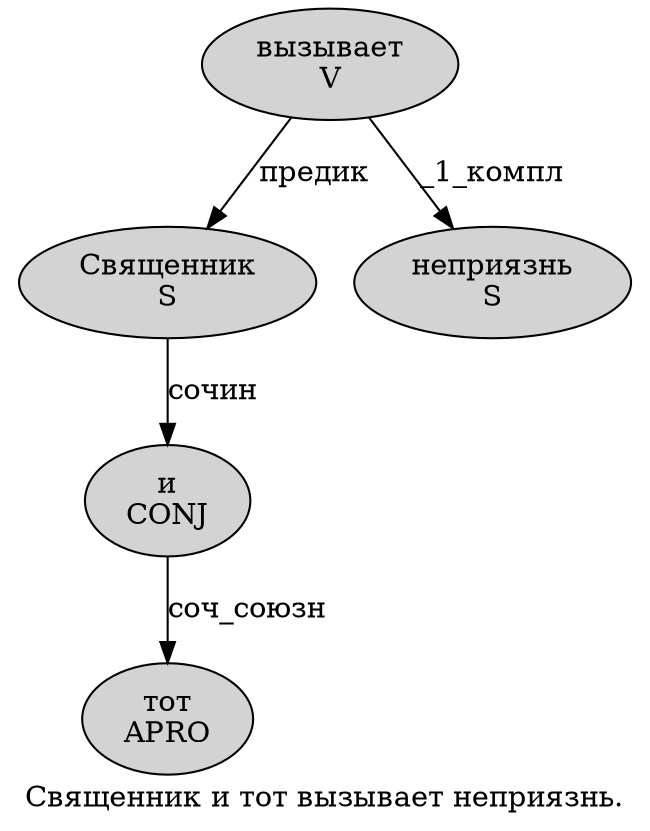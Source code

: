 digraph SENTENCE_3937 {
	graph [label="Священник и тот вызывает неприязнь."]
	node [style=filled]
		0 [label="Священник
S" color="" fillcolor=lightgray penwidth=1 shape=ellipse]
		1 [label="и
CONJ" color="" fillcolor=lightgray penwidth=1 shape=ellipse]
		2 [label="тот
APRO" color="" fillcolor=lightgray penwidth=1 shape=ellipse]
		3 [label="вызывает
V" color="" fillcolor=lightgray penwidth=1 shape=ellipse]
		4 [label="неприязнь
S" color="" fillcolor=lightgray penwidth=1 shape=ellipse]
			3 -> 0 [label="предик"]
			3 -> 4 [label="_1_компл"]
			1 -> 2 [label="соч_союзн"]
			0 -> 1 [label="сочин"]
}